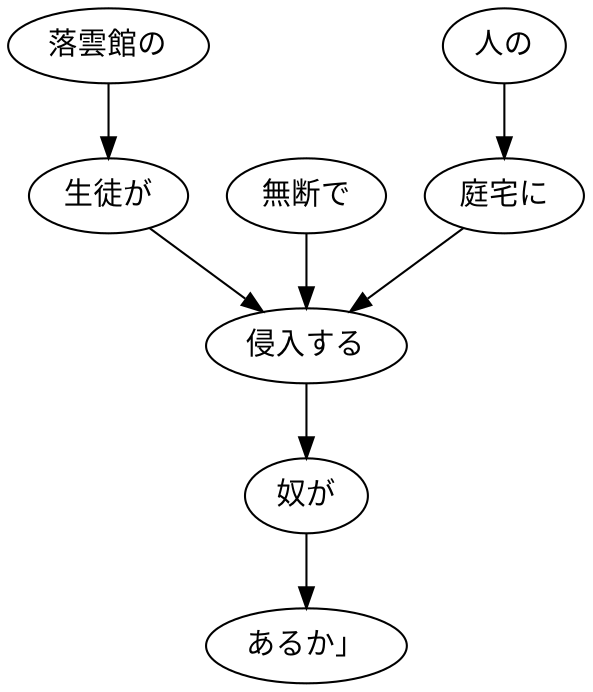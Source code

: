 digraph graph5144 {
	node0 [label="落雲館の"];
	node1 [label="生徒が"];
	node2 [label="無断で"];
	node3 [label="人の"];
	node4 [label="庭宅に"];
	node5 [label="侵入する"];
	node6 [label="奴が"];
	node7 [label="あるか」"];
	node0 -> node1;
	node1 -> node5;
	node2 -> node5;
	node3 -> node4;
	node4 -> node5;
	node5 -> node6;
	node6 -> node7;
}
